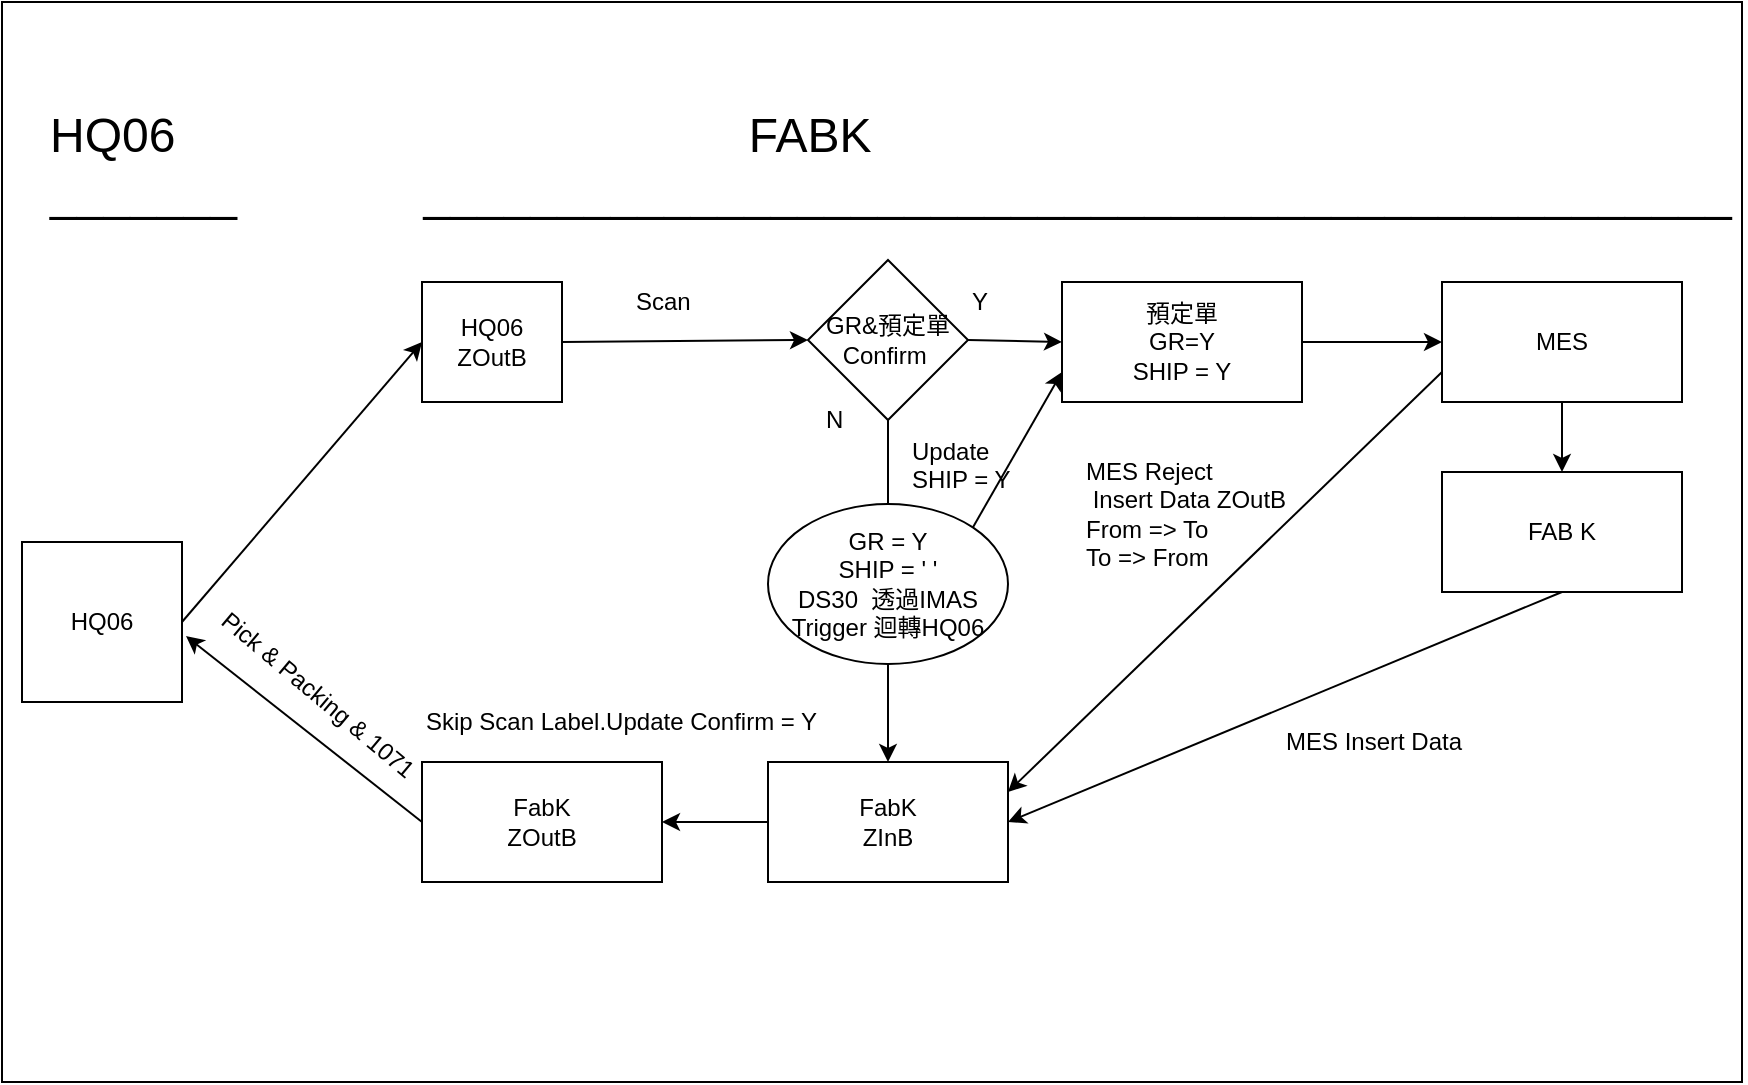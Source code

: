 <mxfile version="10.9.6" type="github"><diagram id="fSlcj_RQq8aoqggXF0gT" name="Page-1"><mxGraphModel dx="868" dy="452" grid="1" gridSize="10" guides="1" tooltips="1" connect="1" arrows="1" fold="1" page="1" pageScale="1" pageWidth="827" pageHeight="1169" math="0" shadow="0"><root><mxCell id="0"/><mxCell id="1" parent="0"/><mxCell id="jspy1kAVs7rmovVlL0Ww-8" value="" style="rounded=0;whiteSpace=wrap;html=1;" parent="1" vertex="1"><mxGeometry x="10" y="20" width="870" height="540" as="geometry"/></mxCell><mxCell id="ClZOV14Ey-lzQgB_wuUB-1" value="HQ06&lt;br&gt;ZOutB" style="rounded=0;whiteSpace=wrap;html=1;" parent="1" vertex="1"><mxGeometry x="220" y="160" width="70" height="60" as="geometry"/></mxCell><mxCell id="ClZOV14Ey-lzQgB_wuUB-2" value="FabK&lt;br&gt;ZInB" style="rounded=0;whiteSpace=wrap;html=1;" parent="1" vertex="1"><mxGeometry x="393" y="400" width="120" height="60" as="geometry"/></mxCell><mxCell id="ClZOV14Ey-lzQgB_wuUB-3" value="FabK&lt;br&gt;ZOutB" style="rounded=0;whiteSpace=wrap;html=1;" parent="1" vertex="1"><mxGeometry x="220" y="400" width="120" height="60" as="geometry"/></mxCell><mxCell id="ClZOV14Ey-lzQgB_wuUB-4" value="預定單&lt;br&gt;GR=Y&lt;br&gt;SHIP = Y" style="rounded=0;whiteSpace=wrap;html=1;" parent="1" vertex="1"><mxGeometry x="540" y="160" width="120" height="60" as="geometry"/></mxCell><mxCell id="ClZOV14Ey-lzQgB_wuUB-5" value="FAB K" style="rounded=0;whiteSpace=wrap;html=1;" parent="1" vertex="1"><mxGeometry x="730" y="255" width="120" height="60" as="geometry"/></mxCell><mxCell id="ClZOV14Ey-lzQgB_wuUB-7" value="GR&amp;amp;預定單Confirm&amp;nbsp;" style="rhombus;whiteSpace=wrap;html=1;" parent="1" vertex="1"><mxGeometry x="413" y="149" width="80" height="80" as="geometry"/></mxCell><mxCell id="ClZOV14Ey-lzQgB_wuUB-8" value="" style="endArrow=classic;html=1;exitX=0.5;exitY=1;exitDx=0;exitDy=0;" parent="1" source="ClZOV14Ey-lzQgB_wuUB-7" target="ClZOV14Ey-lzQgB_wuUB-2" edge="1"><mxGeometry width="50" height="50" relative="1" as="geometry"><mxPoint x="220" y="470" as="sourcePoint"/><mxPoint x="270" y="420" as="targetPoint"/></mxGeometry></mxCell><mxCell id="ClZOV14Ey-lzQgB_wuUB-9" value="" style="endArrow=classic;html=1;entryX=0.5;entryY=0;entryDx=0;entryDy=0;" parent="1" source="ReNUdJNnKBYPOkYposYr-7" target="ClZOV14Ey-lzQgB_wuUB-5" edge="1"><mxGeometry width="50" height="50" relative="1" as="geometry"><mxPoint x="220" y="470" as="sourcePoint"/><mxPoint x="270" y="420" as="targetPoint"/></mxGeometry></mxCell><mxCell id="ClZOV14Ey-lzQgB_wuUB-10" value="" style="endArrow=classic;html=1;entryX=1;entryY=0.5;entryDx=0;entryDy=0;exitX=0.5;exitY=1;exitDx=0;exitDy=0;" parent="1" source="ClZOV14Ey-lzQgB_wuUB-5" target="ClZOV14Ey-lzQgB_wuUB-2" edge="1"><mxGeometry width="50" height="50" relative="1" as="geometry"><mxPoint x="220" y="470" as="sourcePoint"/><mxPoint x="270" y="420" as="targetPoint"/></mxGeometry></mxCell><mxCell id="ClZOV14Ey-lzQgB_wuUB-11" value="" style="endArrow=classic;html=1;entryX=1;entryY=0.5;entryDx=0;entryDy=0;exitX=0;exitY=0.5;exitDx=0;exitDy=0;" parent="1" source="ClZOV14Ey-lzQgB_wuUB-2" target="ClZOV14Ey-lzQgB_wuUB-3" edge="1"><mxGeometry width="50" height="50" relative="1" as="geometry"><mxPoint x="380" y="430" as="sourcePoint"/><mxPoint x="270" y="540" as="targetPoint"/></mxGeometry></mxCell><mxCell id="ClZOV14Ey-lzQgB_wuUB-12" value="&lt;br&gt;GR = Y&lt;br&gt;SHIP = ' '&lt;br&gt;DS30&amp;nbsp;&amp;nbsp;透過IMAS&lt;br&gt;Trigger 迴轉HQ06&lt;br&gt;&lt;br&gt;" style="ellipse;whiteSpace=wrap;html=1;" parent="1" vertex="1"><mxGeometry x="393" y="271" width="120" height="80" as="geometry"/></mxCell><mxCell id="ClZOV14Ey-lzQgB_wuUB-13" value="Y" style="text;html=1;resizable=0;points=[];autosize=1;align=left;verticalAlign=top;spacingTop=-4;" parent="1" vertex="1"><mxGeometry x="493" y="160" width="20" height="20" as="geometry"/></mxCell><mxCell id="ClZOV14Ey-lzQgB_wuUB-14" value="N" style="text;html=1;resizable=0;points=[];autosize=1;align=left;verticalAlign=top;spacingTop=-4;" parent="1" vertex="1"><mxGeometry x="420" y="219" width="20" height="20" as="geometry"/></mxCell><mxCell id="ClZOV14Ey-lzQgB_wuUB-15" value="Skip Scan Label.Update Confirm = Y" style="text;html=1;resizable=0;points=[];autosize=1;align=left;verticalAlign=top;spacingTop=-4;" parent="1" vertex="1"><mxGeometry x="220" y="370" width="210" height="20" as="geometry"/></mxCell><mxCell id="ClZOV14Ey-lzQgB_wuUB-18" value="MES Insert Data" style="text;html=1;resizable=0;points=[];autosize=1;align=left;verticalAlign=top;spacingTop=-4;" parent="1" vertex="1"><mxGeometry x="650" y="380" width="100" height="20" as="geometry"/></mxCell><mxCell id="ClZOV14Ey-lzQgB_wuUB-22" value="HQ06" style="whiteSpace=wrap;html=1;aspect=fixed;" parent="1" vertex="1"><mxGeometry x="20" y="290" width="80" height="80" as="geometry"/></mxCell><mxCell id="ClZOV14Ey-lzQgB_wuUB-23" value="" style="endArrow=classic;html=1;entryX=0;entryY=0.5;entryDx=0;entryDy=0;exitX=1;exitY=0.5;exitDx=0;exitDy=0;" parent="1" source="ClZOV14Ey-lzQgB_wuUB-22" target="ClZOV14Ey-lzQgB_wuUB-1" edge="1"><mxGeometry width="50" height="50" relative="1" as="geometry"><mxPoint x="10" y="340" as="sourcePoint"/><mxPoint x="60" y="290" as="targetPoint"/></mxGeometry></mxCell><mxCell id="ClZOV14Ey-lzQgB_wuUB-25" value="" style="endArrow=classic;html=1;entryX=1.025;entryY=0.588;entryDx=0;entryDy=0;entryPerimeter=0;exitX=0;exitY=0.5;exitDx=0;exitDy=0;" parent="1" source="ClZOV14Ey-lzQgB_wuUB-3" target="ClZOV14Ey-lzQgB_wuUB-22" edge="1"><mxGeometry width="50" height="50" relative="1" as="geometry"><mxPoint x="200" y="490" as="sourcePoint"/><mxPoint x="250" y="440" as="targetPoint"/></mxGeometry></mxCell><mxCell id="ClZOV14Ey-lzQgB_wuUB-26" value="Pick &amp;amp; Packing &amp;amp; 1071&lt;br&gt;&lt;br&gt;" style="text;html=1;resizable=0;points=[];autosize=1;align=left;verticalAlign=top;spacingTop=-4;rotation=40;" parent="1" vertex="1"><mxGeometry x="100" y="360" width="140" height="30" as="geometry"/></mxCell><mxCell id="jspy1kAVs7rmovVlL0Ww-3" value="" style="endArrow=classic;html=1;exitX=1;exitY=0.5;exitDx=0;exitDy=0;entryX=0;entryY=0.5;entryDx=0;entryDy=0;" parent="1" source="ClZOV14Ey-lzQgB_wuUB-7" target="ClZOV14Ey-lzQgB_wuUB-4" edge="1"><mxGeometry width="50" height="50" relative="1" as="geometry"><mxPoint x="480" y="220" as="sourcePoint"/><mxPoint x="530" y="170" as="targetPoint"/></mxGeometry></mxCell><mxCell id="jspy1kAVs7rmovVlL0Ww-6" value="&lt;font style=&quot;font-size: 24px&quot;&gt;&lt;font style=&quot;font-size: 24px&quot;&gt;HQ06&amp;nbsp; &amp;nbsp; &amp;nbsp; &amp;nbsp; &amp;nbsp; &amp;nbsp; &amp;nbsp; &amp;nbsp; &amp;nbsp; &amp;nbsp; &amp;nbsp; &amp;nbsp; &amp;nbsp; &amp;nbsp; &amp;nbsp; &amp;nbsp; &amp;nbsp; &amp;nbsp; &amp;nbsp; &amp;nbsp; &amp;nbsp; &amp;nbsp;FABK&lt;br&gt;&lt;/font&gt;_______&amp;nbsp; &amp;nbsp; &amp;nbsp; &amp;nbsp; &amp;nbsp; &amp;nbsp; &amp;nbsp; _________________________________________________&amp;nbsp;&lt;/font&gt;&lt;br&gt;" style="text;html=1;resizable=0;points=[];autosize=1;align=left;verticalAlign=top;spacingTop=-4;" parent="1" vertex="1"><mxGeometry x="32" y="70" width="850" height="40" as="geometry"/></mxCell><mxCell id="ReNUdJNnKBYPOkYposYr-1" value="" style="endArrow=classic;html=1;entryX=0;entryY=0.5;entryDx=0;entryDy=0;exitX=1;exitY=0.5;exitDx=0;exitDy=0;" parent="1" source="ClZOV14Ey-lzQgB_wuUB-1" target="ClZOV14Ey-lzQgB_wuUB-7" edge="1"><mxGeometry width="50" height="50" relative="1" as="geometry"><mxPoint x="290" y="220" as="sourcePoint"/><mxPoint x="340" y="170" as="targetPoint"/></mxGeometry></mxCell><mxCell id="ReNUdJNnKBYPOkYposYr-2" value="Scan&lt;br&gt;&lt;br&gt;" style="text;html=1;resizable=0;points=[];autosize=1;align=left;verticalAlign=top;spacingTop=-4;" parent="1" vertex="1"><mxGeometry x="325" y="160" width="40" height="30" as="geometry"/></mxCell><mxCell id="ReNUdJNnKBYPOkYposYr-3" value="" style="endArrow=classic;html=1;entryX=0;entryY=0.75;entryDx=0;entryDy=0;exitX=1;exitY=0;exitDx=0;exitDy=0;" parent="1" source="ClZOV14Ey-lzQgB_wuUB-12" target="ClZOV14Ey-lzQgB_wuUB-4" edge="1"><mxGeometry width="50" height="50" relative="1" as="geometry"><mxPoint x="500" y="320" as="sourcePoint"/><mxPoint x="550" y="270" as="targetPoint"/></mxGeometry></mxCell><mxCell id="ReNUdJNnKBYPOkYposYr-4" value="Update&lt;br&gt;SHIP = Y" style="text;html=1;resizable=0;points=[];autosize=1;align=left;verticalAlign=top;spacingTop=-4;" parent="1" vertex="1"><mxGeometry x="463" y="235" width="60" height="30" as="geometry"/></mxCell><mxCell id="ReNUdJNnKBYPOkYposYr-5" value="" style="endArrow=classic;html=1;exitX=0;exitY=0.75;exitDx=0;exitDy=0;entryX=1;entryY=0.25;entryDx=0;entryDy=0;" parent="1" source="ReNUdJNnKBYPOkYposYr-7" target="ClZOV14Ey-lzQgB_wuUB-2" edge="1"><mxGeometry width="50" height="50" relative="1" as="geometry"><mxPoint x="630" y="290" as="sourcePoint"/><mxPoint x="680" y="240" as="targetPoint"/></mxGeometry></mxCell><mxCell id="ReNUdJNnKBYPOkYposYr-6" value="MES Reject&amp;nbsp;&lt;br&gt;&amp;nbsp;Insert Data ZOutB&lt;br&gt;From =&amp;gt; To&lt;br&gt;To =&amp;gt; From&lt;br&gt;" style="text;html=1;" parent="1" vertex="1"><mxGeometry x="550" y="241" width="110" height="30" as="geometry"/></mxCell><mxCell id="ReNUdJNnKBYPOkYposYr-7" value="MES" style="rounded=0;whiteSpace=wrap;html=1;" parent="1" vertex="1"><mxGeometry x="730" y="160" width="120" height="60" as="geometry"/></mxCell><mxCell id="ReNUdJNnKBYPOkYposYr-10" value="" style="endArrow=classic;html=1;entryX=0;entryY=0.5;entryDx=0;entryDy=0;exitX=1;exitY=0.5;exitDx=0;exitDy=0;" parent="1" source="ClZOV14Ey-lzQgB_wuUB-4" target="ReNUdJNnKBYPOkYposYr-7" edge="1"><mxGeometry width="50" height="50" relative="1" as="geometry"><mxPoint x="650" y="214" as="sourcePoint"/><mxPoint x="700" y="164" as="targetPoint"/></mxGeometry></mxCell></root></mxGraphModel></diagram></mxfile>